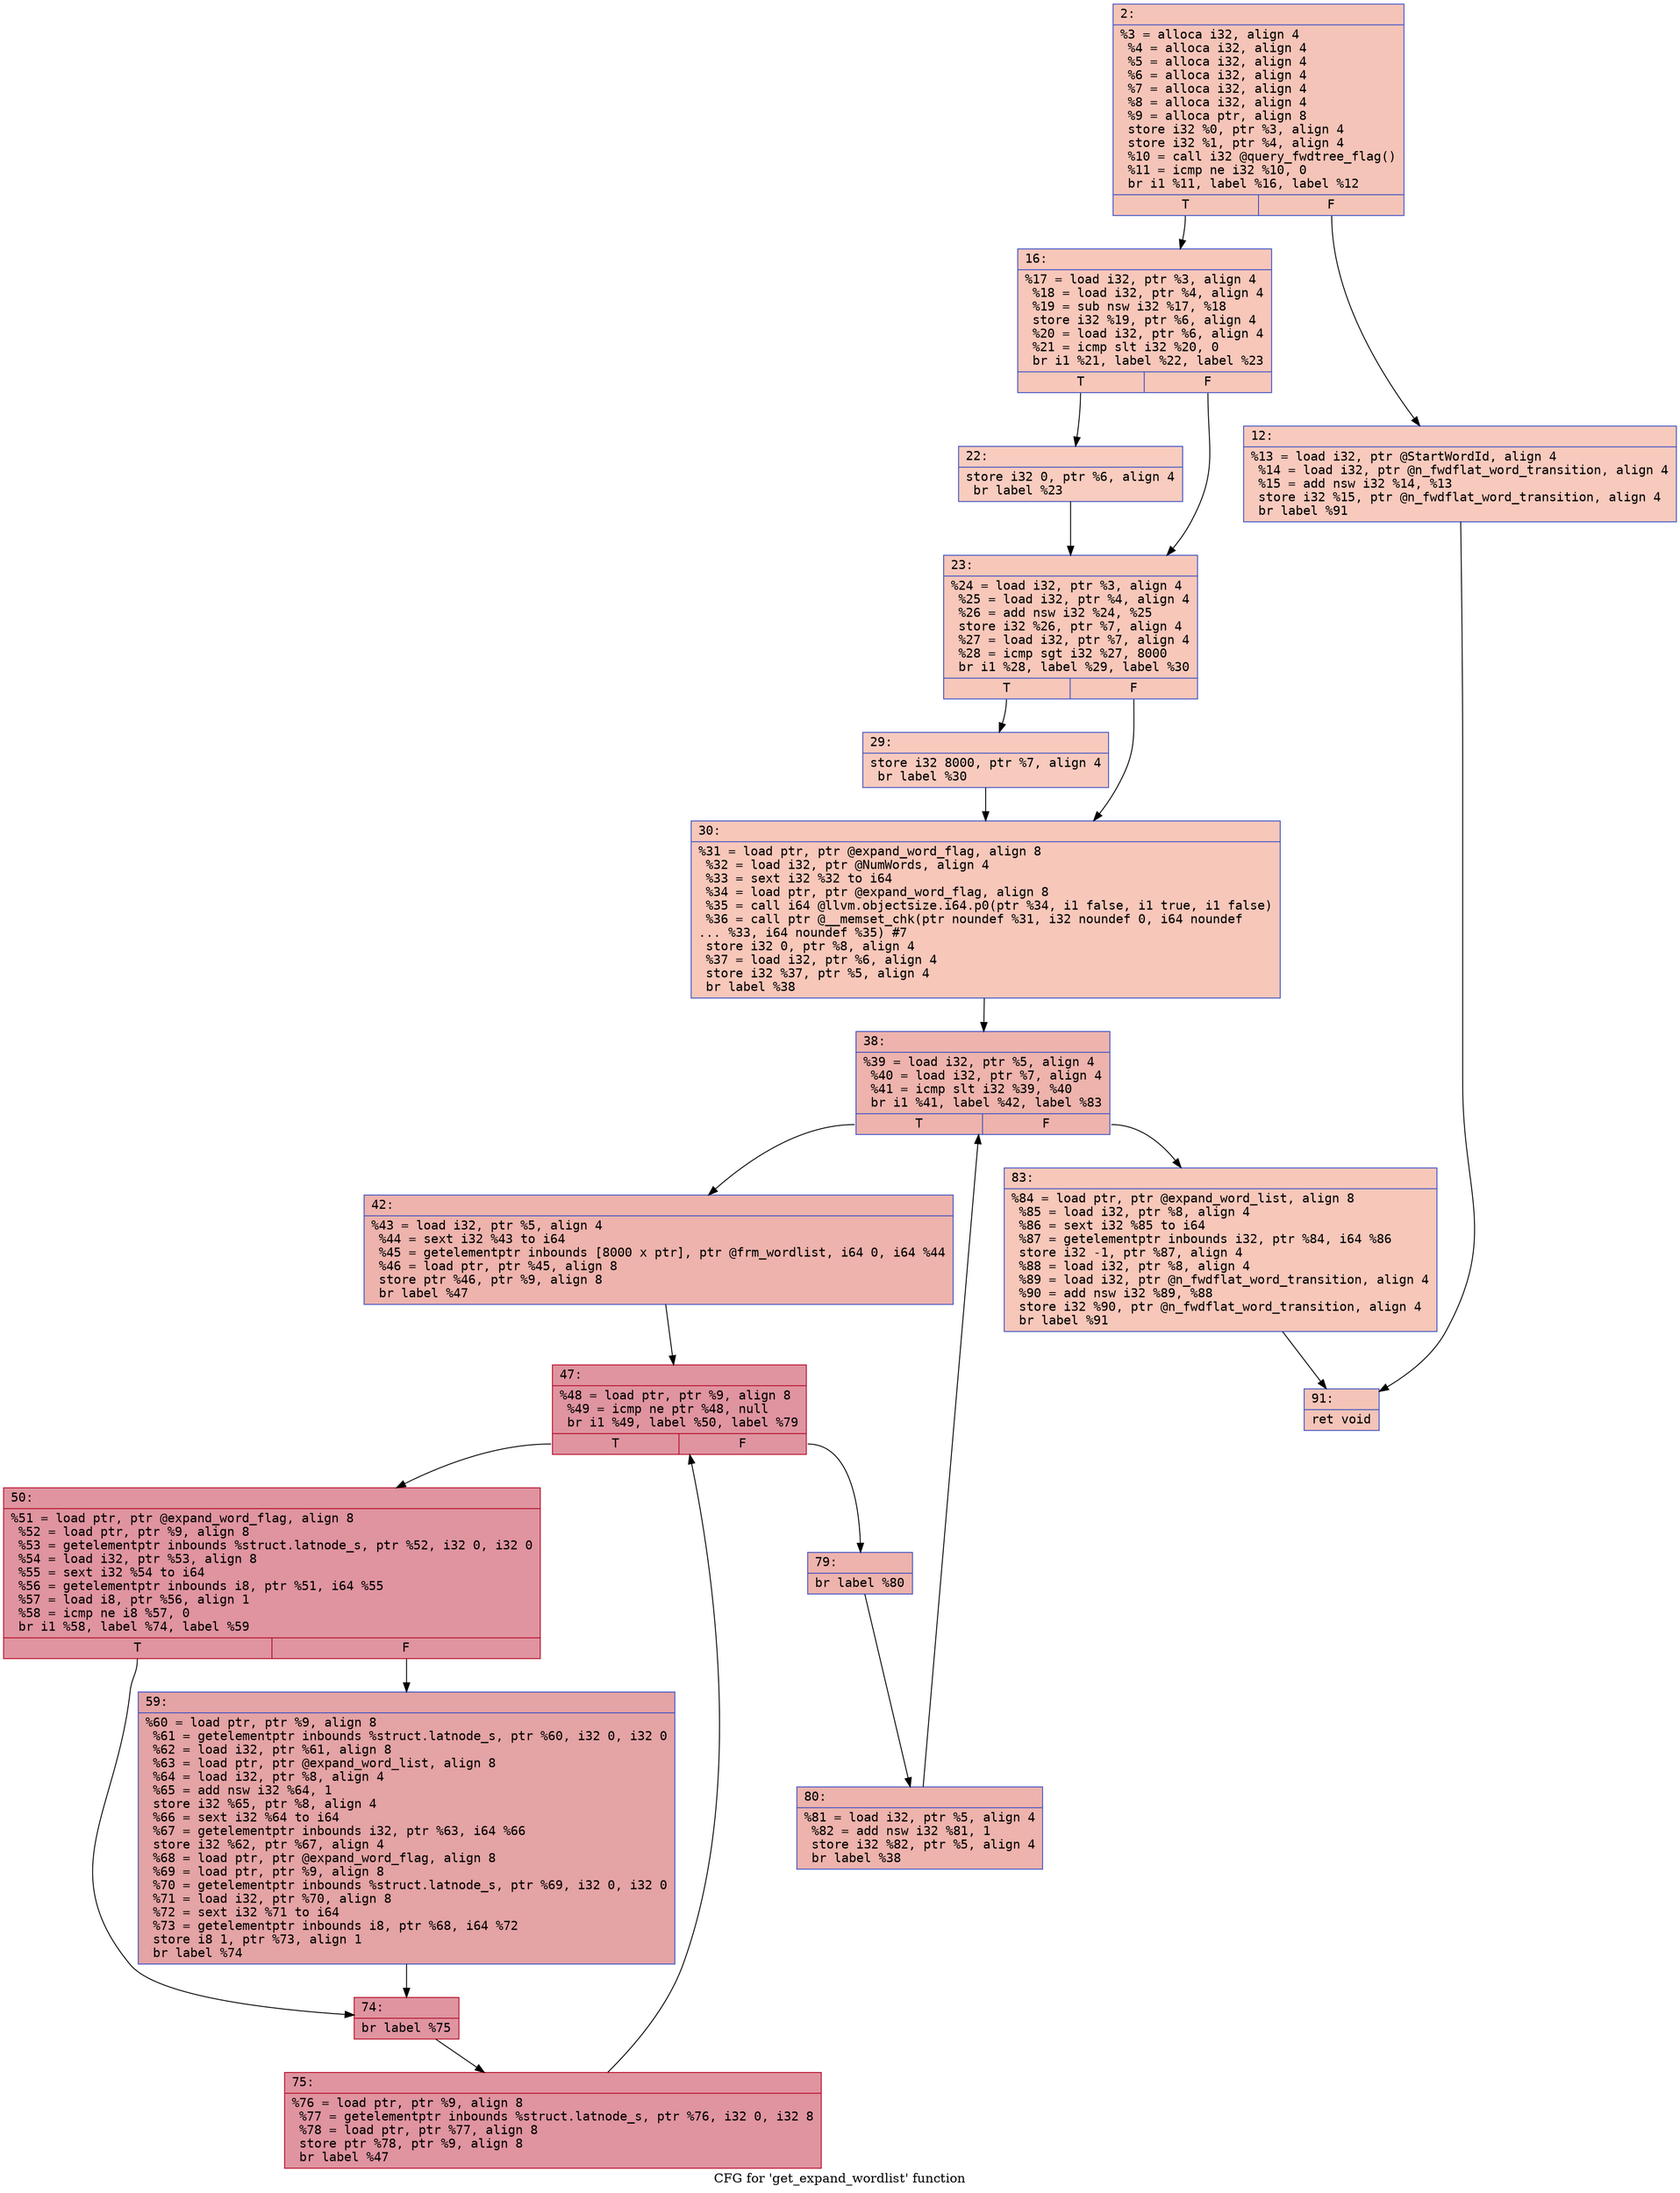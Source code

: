 digraph "CFG for 'get_expand_wordlist' function" {
	label="CFG for 'get_expand_wordlist' function";

	Node0x6000020094f0 [shape=record,color="#3d50c3ff", style=filled, fillcolor="#e97a5f70" fontname="Courier",label="{2:\l|  %3 = alloca i32, align 4\l  %4 = alloca i32, align 4\l  %5 = alloca i32, align 4\l  %6 = alloca i32, align 4\l  %7 = alloca i32, align 4\l  %8 = alloca i32, align 4\l  %9 = alloca ptr, align 8\l  store i32 %0, ptr %3, align 4\l  store i32 %1, ptr %4, align 4\l  %10 = call i32 @query_fwdtree_flag()\l  %11 = icmp ne i32 %10, 0\l  br i1 %11, label %16, label %12\l|{<s0>T|<s1>F}}"];
	Node0x6000020094f0:s0 -> Node0x6000020095e0[tooltip="2 -> 16\nProbability 62.50%" ];
	Node0x6000020094f0:s1 -> Node0x600002009590[tooltip="2 -> 12\nProbability 37.50%" ];
	Node0x600002009590 [shape=record,color="#3d50c3ff", style=filled, fillcolor="#ef886b70" fontname="Courier",label="{12:\l|  %13 = load i32, ptr @StartWordId, align 4\l  %14 = load i32, ptr @n_fwdflat_word_transition, align 4\l  %15 = add nsw i32 %14, %13\l  store i32 %15, ptr @n_fwdflat_word_transition, align 4\l  br label %91\l}"];
	Node0x600002009590 -> Node0x600002009a90[tooltip="12 -> 91\nProbability 100.00%" ];
	Node0x6000020095e0 [shape=record,color="#3d50c3ff", style=filled, fillcolor="#ec7f6370" fontname="Courier",label="{16:\l|  %17 = load i32, ptr %3, align 4\l  %18 = load i32, ptr %4, align 4\l  %19 = sub nsw i32 %17, %18\l  store i32 %19, ptr %6, align 4\l  %20 = load i32, ptr %6, align 4\l  %21 = icmp slt i32 %20, 0\l  br i1 %21, label %22, label %23\l|{<s0>T|<s1>F}}"];
	Node0x6000020095e0:s0 -> Node0x600002009630[tooltip="16 -> 22\nProbability 37.50%" ];
	Node0x6000020095e0:s1 -> Node0x600002009680[tooltip="16 -> 23\nProbability 62.50%" ];
	Node0x600002009630 [shape=record,color="#3d50c3ff", style=filled, fillcolor="#f08b6e70" fontname="Courier",label="{22:\l|  store i32 0, ptr %6, align 4\l  br label %23\l}"];
	Node0x600002009630 -> Node0x600002009680[tooltip="22 -> 23\nProbability 100.00%" ];
	Node0x600002009680 [shape=record,color="#3d50c3ff", style=filled, fillcolor="#ec7f6370" fontname="Courier",label="{23:\l|  %24 = load i32, ptr %3, align 4\l  %25 = load i32, ptr %4, align 4\l  %26 = add nsw i32 %24, %25\l  store i32 %26, ptr %7, align 4\l  %27 = load i32, ptr %7, align 4\l  %28 = icmp sgt i32 %27, 8000\l  br i1 %28, label %29, label %30\l|{<s0>T|<s1>F}}"];
	Node0x600002009680:s0 -> Node0x6000020096d0[tooltip="23 -> 29\nProbability 50.00%" ];
	Node0x600002009680:s1 -> Node0x600002009720[tooltip="23 -> 30\nProbability 50.00%" ];
	Node0x6000020096d0 [shape=record,color="#3d50c3ff", style=filled, fillcolor="#ef886b70" fontname="Courier",label="{29:\l|  store i32 8000, ptr %7, align 4\l  br label %30\l}"];
	Node0x6000020096d0 -> Node0x600002009720[tooltip="29 -> 30\nProbability 100.00%" ];
	Node0x600002009720 [shape=record,color="#3d50c3ff", style=filled, fillcolor="#ec7f6370" fontname="Courier",label="{30:\l|  %31 = load ptr, ptr @expand_word_flag, align 8\l  %32 = load i32, ptr @NumWords, align 4\l  %33 = sext i32 %32 to i64\l  %34 = load ptr, ptr @expand_word_flag, align 8\l  %35 = call i64 @llvm.objectsize.i64.p0(ptr %34, i1 false, i1 true, i1 false)\l  %36 = call ptr @__memset_chk(ptr noundef %31, i32 noundef 0, i64 noundef\l... %33, i64 noundef %35) #7\l  store i32 0, ptr %8, align 4\l  %37 = load i32, ptr %6, align 4\l  store i32 %37, ptr %5, align 4\l  br label %38\l}"];
	Node0x600002009720 -> Node0x600002009770[tooltip="30 -> 38\nProbability 100.00%" ];
	Node0x600002009770 [shape=record,color="#3d50c3ff", style=filled, fillcolor="#d6524470" fontname="Courier",label="{38:\l|  %39 = load i32, ptr %5, align 4\l  %40 = load i32, ptr %7, align 4\l  %41 = icmp slt i32 %39, %40\l  br i1 %41, label %42, label %83\l|{<s0>T|<s1>F}}"];
	Node0x600002009770:s0 -> Node0x6000020097c0[tooltip="38 -> 42\nProbability 96.88%" ];
	Node0x600002009770:s1 -> Node0x600002009a40[tooltip="38 -> 83\nProbability 3.12%" ];
	Node0x6000020097c0 [shape=record,color="#3d50c3ff", style=filled, fillcolor="#d6524470" fontname="Courier",label="{42:\l|  %43 = load i32, ptr %5, align 4\l  %44 = sext i32 %43 to i64\l  %45 = getelementptr inbounds [8000 x ptr], ptr @frm_wordlist, i64 0, i64 %44\l  %46 = load ptr, ptr %45, align 8\l  store ptr %46, ptr %9, align 8\l  br label %47\l}"];
	Node0x6000020097c0 -> Node0x600002009810[tooltip="42 -> 47\nProbability 100.00%" ];
	Node0x600002009810 [shape=record,color="#b70d28ff", style=filled, fillcolor="#b70d2870" fontname="Courier",label="{47:\l|  %48 = load ptr, ptr %9, align 8\l  %49 = icmp ne ptr %48, null\l  br i1 %49, label %50, label %79\l|{<s0>T|<s1>F}}"];
	Node0x600002009810:s0 -> Node0x600002009860[tooltip="47 -> 50\nProbability 96.88%" ];
	Node0x600002009810:s1 -> Node0x6000020099a0[tooltip="47 -> 79\nProbability 3.12%" ];
	Node0x600002009860 [shape=record,color="#b70d28ff", style=filled, fillcolor="#b70d2870" fontname="Courier",label="{50:\l|  %51 = load ptr, ptr @expand_word_flag, align 8\l  %52 = load ptr, ptr %9, align 8\l  %53 = getelementptr inbounds %struct.latnode_s, ptr %52, i32 0, i32 0\l  %54 = load i32, ptr %53, align 8\l  %55 = sext i32 %54 to i64\l  %56 = getelementptr inbounds i8, ptr %51, i64 %55\l  %57 = load i8, ptr %56, align 1\l  %58 = icmp ne i8 %57, 0\l  br i1 %58, label %74, label %59\l|{<s0>T|<s1>F}}"];
	Node0x600002009860:s0 -> Node0x600002009900[tooltip="50 -> 74\nProbability 62.50%" ];
	Node0x600002009860:s1 -> Node0x6000020098b0[tooltip="50 -> 59\nProbability 37.50%" ];
	Node0x6000020098b0 [shape=record,color="#3d50c3ff", style=filled, fillcolor="#c32e3170" fontname="Courier",label="{59:\l|  %60 = load ptr, ptr %9, align 8\l  %61 = getelementptr inbounds %struct.latnode_s, ptr %60, i32 0, i32 0\l  %62 = load i32, ptr %61, align 8\l  %63 = load ptr, ptr @expand_word_list, align 8\l  %64 = load i32, ptr %8, align 4\l  %65 = add nsw i32 %64, 1\l  store i32 %65, ptr %8, align 4\l  %66 = sext i32 %64 to i64\l  %67 = getelementptr inbounds i32, ptr %63, i64 %66\l  store i32 %62, ptr %67, align 4\l  %68 = load ptr, ptr @expand_word_flag, align 8\l  %69 = load ptr, ptr %9, align 8\l  %70 = getelementptr inbounds %struct.latnode_s, ptr %69, i32 0, i32 0\l  %71 = load i32, ptr %70, align 8\l  %72 = sext i32 %71 to i64\l  %73 = getelementptr inbounds i8, ptr %68, i64 %72\l  store i8 1, ptr %73, align 1\l  br label %74\l}"];
	Node0x6000020098b0 -> Node0x600002009900[tooltip="59 -> 74\nProbability 100.00%" ];
	Node0x600002009900 [shape=record,color="#b70d28ff", style=filled, fillcolor="#b70d2870" fontname="Courier",label="{74:\l|  br label %75\l}"];
	Node0x600002009900 -> Node0x600002009950[tooltip="74 -> 75\nProbability 100.00%" ];
	Node0x600002009950 [shape=record,color="#b70d28ff", style=filled, fillcolor="#b70d2870" fontname="Courier",label="{75:\l|  %76 = load ptr, ptr %9, align 8\l  %77 = getelementptr inbounds %struct.latnode_s, ptr %76, i32 0, i32 8\l  %78 = load ptr, ptr %77, align 8\l  store ptr %78, ptr %9, align 8\l  br label %47\l}"];
	Node0x600002009950 -> Node0x600002009810[tooltip="75 -> 47\nProbability 100.00%" ];
	Node0x6000020099a0 [shape=record,color="#3d50c3ff", style=filled, fillcolor="#d6524470" fontname="Courier",label="{79:\l|  br label %80\l}"];
	Node0x6000020099a0 -> Node0x6000020099f0[tooltip="79 -> 80\nProbability 100.00%" ];
	Node0x6000020099f0 [shape=record,color="#3d50c3ff", style=filled, fillcolor="#d6524470" fontname="Courier",label="{80:\l|  %81 = load i32, ptr %5, align 4\l  %82 = add nsw i32 %81, 1\l  store i32 %82, ptr %5, align 4\l  br label %38\l}"];
	Node0x6000020099f0 -> Node0x600002009770[tooltip="80 -> 38\nProbability 100.00%" ];
	Node0x600002009a40 [shape=record,color="#3d50c3ff", style=filled, fillcolor="#ec7f6370" fontname="Courier",label="{83:\l|  %84 = load ptr, ptr @expand_word_list, align 8\l  %85 = load i32, ptr %8, align 4\l  %86 = sext i32 %85 to i64\l  %87 = getelementptr inbounds i32, ptr %84, i64 %86\l  store i32 -1, ptr %87, align 4\l  %88 = load i32, ptr %8, align 4\l  %89 = load i32, ptr @n_fwdflat_word_transition, align 4\l  %90 = add nsw i32 %89, %88\l  store i32 %90, ptr @n_fwdflat_word_transition, align 4\l  br label %91\l}"];
	Node0x600002009a40 -> Node0x600002009a90[tooltip="83 -> 91\nProbability 100.00%" ];
	Node0x600002009a90 [shape=record,color="#3d50c3ff", style=filled, fillcolor="#e97a5f70" fontname="Courier",label="{91:\l|  ret void\l}"];
}

